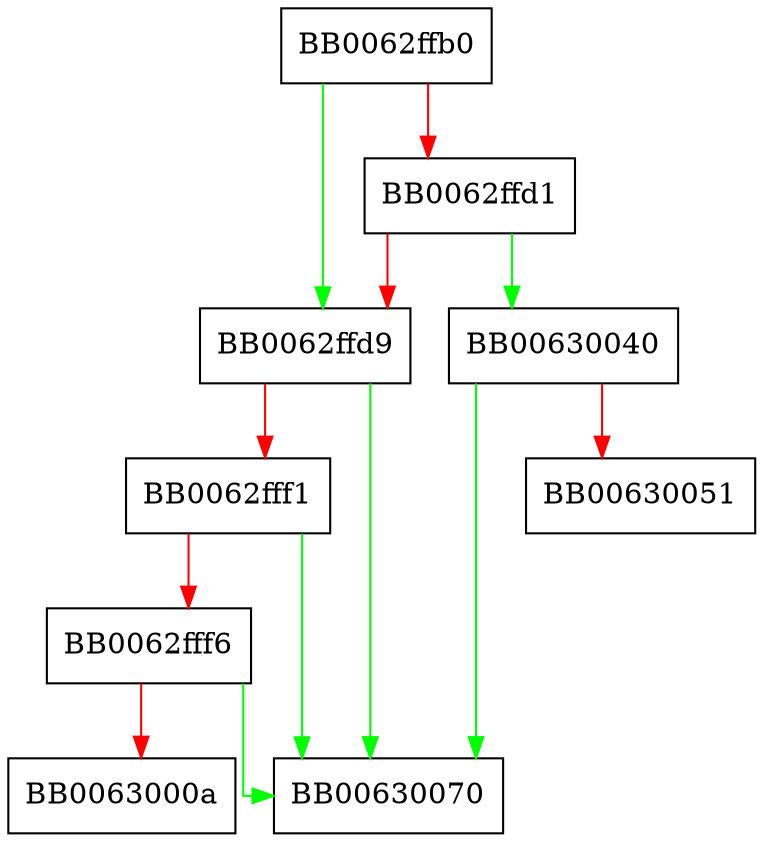 digraph RAND_file_name {
  node [shape="box"];
  graph [splines=ortho];
  BB0062ffb0 -> BB0062ffd9 [color="green"];
  BB0062ffb0 -> BB0062ffd1 [color="red"];
  BB0062ffd1 -> BB00630040 [color="green"];
  BB0062ffd1 -> BB0062ffd9 [color="red"];
  BB0062ffd9 -> BB00630070 [color="green"];
  BB0062ffd9 -> BB0062fff1 [color="red"];
  BB0062fff1 -> BB00630070 [color="green"];
  BB0062fff1 -> BB0062fff6 [color="red"];
  BB0062fff6 -> BB00630070 [color="green"];
  BB0062fff6 -> BB0063000a [color="red"];
  BB00630040 -> BB00630070 [color="green"];
  BB00630040 -> BB00630051 [color="red"];
}